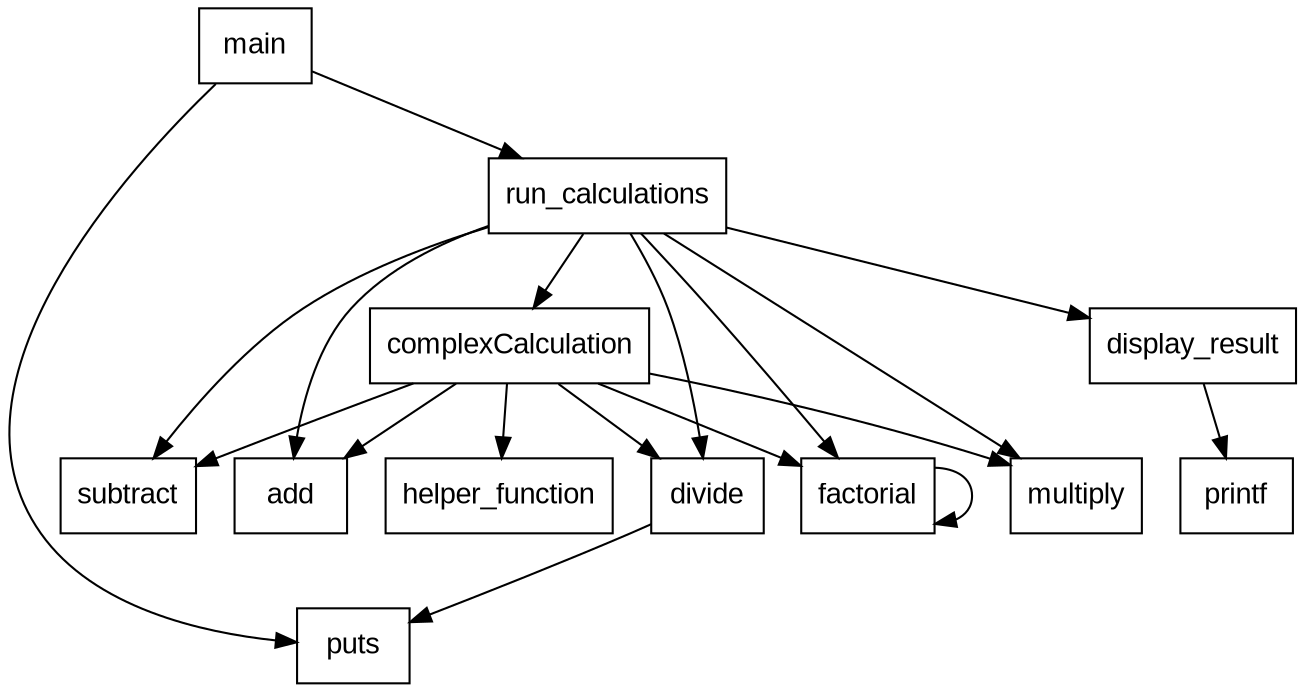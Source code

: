 digraph CallGraph {
    node [shape=box, fontname="Arial"];
    "puts" [label="puts"];
    "complexCalculation" [label="complexCalculation"];
    "factorial" [label="factorial"];
    "divide" [label="divide"];
    "multiply" [label="multiply"];
    "subtract" [label="subtract"];
    "add" [label="add"];
    "printf" [label="printf"];
    "main" [label="main"];
    "run_calculations" [label="run_calculations"];
    "display_result" [label="display_result"];
    "helper_function" [label="helper_function"];
    "complexCalculation" -> "factorial";
    "complexCalculation" -> "multiply";
    "complexCalculation" -> "subtract";
    "complexCalculation" -> "add";
    "complexCalculation" -> "divide";
    "complexCalculation" -> "helper_function";
    "factorial" -> "factorial";
    "divide" -> "puts";
    "main" -> "run_calculations";
    "main" -> "puts";
    "run_calculations" -> "display_result";
    "run_calculations" -> "factorial";
    "run_calculations" -> "multiply";
    "run_calculations" -> "subtract";
    "run_calculations" -> "add";
    "run_calculations" -> "complexCalculation";
    "run_calculations" -> "divide";
    "display_result" -> "printf";
}
